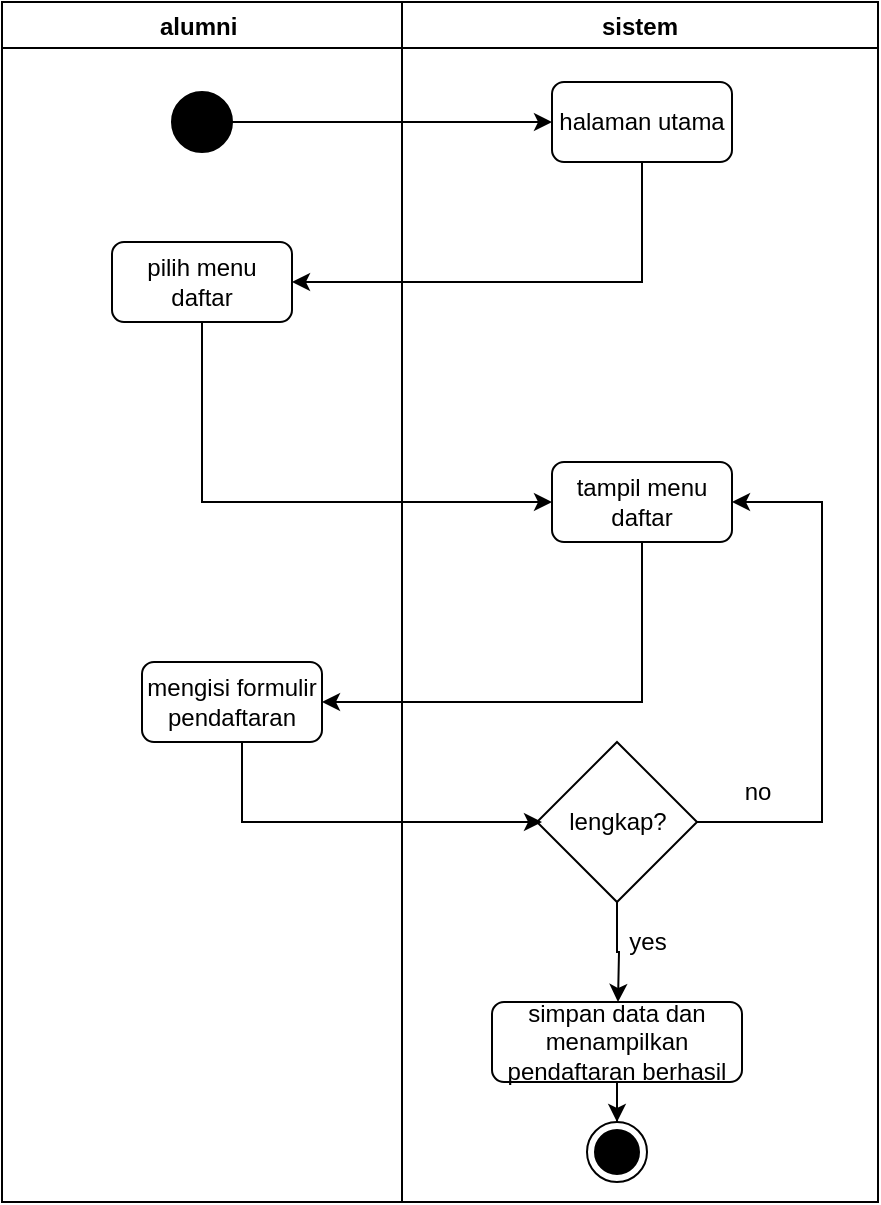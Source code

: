 <mxfile version="20.0.4" type="github">
  <diagram id="IU8xrknCbxoS3MElJnr0" name="Page-1">
    <mxGraphModel dx="828" dy="-317" grid="0" gridSize="10" guides="1" tooltips="1" connect="1" arrows="1" fold="1" page="0" pageScale="1" pageWidth="850" pageHeight="1100" math="0" shadow="0">
      <root>
        <mxCell id="0" />
        <mxCell id="1" parent="0" />
        <mxCell id="b5KehOeUu0yEov2A90qx-10" value="alumni " style="swimlane;" parent="1" vertex="1">
          <mxGeometry x="230" y="1000" width="200" height="600" as="geometry" />
        </mxCell>
        <mxCell id="b5KehOeUu0yEov2A90qx-11" value="" style="ellipse;whiteSpace=wrap;html=1;aspect=fixed;fillColor=#000000;" parent="b5KehOeUu0yEov2A90qx-10" vertex="1">
          <mxGeometry x="85" y="45" width="30" height="30" as="geometry" />
        </mxCell>
        <mxCell id="b5KehOeUu0yEov2A90qx-12" value="pilih menu daftar" style="rounded=1;whiteSpace=wrap;html=1;fillColor=#FFFFFF;" parent="b5KehOeUu0yEov2A90qx-10" vertex="1">
          <mxGeometry x="55" y="120" width="90" height="40" as="geometry" />
        </mxCell>
        <mxCell id="b5KehOeUu0yEov2A90qx-13" value="mengisi formulir pendaftaran" style="rounded=1;whiteSpace=wrap;html=1;fillColor=#FFFFFF;" parent="b5KehOeUu0yEov2A90qx-10" vertex="1">
          <mxGeometry x="70" y="330" width="90" height="40" as="geometry" />
        </mxCell>
        <mxCell id="b5KehOeUu0yEov2A90qx-14" value="sistem" style="swimlane;" parent="1" vertex="1">
          <mxGeometry x="430" y="1000" width="238" height="600" as="geometry" />
        </mxCell>
        <mxCell id="b5KehOeUu0yEov2A90qx-15" value="halaman utama" style="rounded=1;whiteSpace=wrap;html=1;fillColor=#FFFFFF;" parent="b5KehOeUu0yEov2A90qx-14" vertex="1">
          <mxGeometry x="75" y="40" width="90" height="40" as="geometry" />
        </mxCell>
        <mxCell id="b5KehOeUu0yEov2A90qx-16" value="tampil menu daftar" style="rounded=1;whiteSpace=wrap;html=1;fillColor=#FFFFFF;" parent="b5KehOeUu0yEov2A90qx-14" vertex="1">
          <mxGeometry x="75" y="230" width="90" height="40" as="geometry" />
        </mxCell>
        <mxCell id="b5KehOeUu0yEov2A90qx-17" value="" style="edgeStyle=orthogonalEdgeStyle;rounded=0;orthogonalLoop=1;jettySize=auto;html=1;" parent="b5KehOeUu0yEov2A90qx-14" source="b5KehOeUu0yEov2A90qx-18" target="b5KehOeUu0yEov2A90qx-19" edge="1">
          <mxGeometry relative="1" as="geometry" />
        </mxCell>
        <mxCell id="b5KehOeUu0yEov2A90qx-18" value="simpan data dan menampilkan pendaftaran berhasil" style="rounded=1;whiteSpace=wrap;html=1;fillColor=#FFFFFF;" parent="b5KehOeUu0yEov2A90qx-14" vertex="1">
          <mxGeometry x="45" y="500" width="125" height="40" as="geometry" />
        </mxCell>
        <mxCell id="b5KehOeUu0yEov2A90qx-19" value="" style="ellipse;html=1;shape=endState;fillColor=#000000;strokeColor=#000000;" parent="b5KehOeUu0yEov2A90qx-14" vertex="1">
          <mxGeometry x="92.5" y="560" width="30" height="30" as="geometry" />
        </mxCell>
        <mxCell id="b5KehOeUu0yEov2A90qx-20" value="" style="edgeStyle=orthogonalEdgeStyle;rounded=0;orthogonalLoop=1;jettySize=auto;html=1;entryX=1;entryY=0.5;entryDx=0;entryDy=0;" parent="b5KehOeUu0yEov2A90qx-14" source="b5KehOeUu0yEov2A90qx-22" target="b5KehOeUu0yEov2A90qx-16" edge="1">
          <mxGeometry relative="1" as="geometry">
            <mxPoint x="217.5" y="410" as="targetPoint" />
            <Array as="points">
              <mxPoint x="210" y="410" />
              <mxPoint x="210" y="250" />
            </Array>
          </mxGeometry>
        </mxCell>
        <mxCell id="b5KehOeUu0yEov2A90qx-21" value="" style="edgeStyle=orthogonalEdgeStyle;rounded=0;orthogonalLoop=1;jettySize=auto;html=1;" parent="b5KehOeUu0yEov2A90qx-14" source="b5KehOeUu0yEov2A90qx-22" edge="1">
          <mxGeometry relative="1" as="geometry">
            <mxPoint x="108" y="500" as="targetPoint" />
          </mxGeometry>
        </mxCell>
        <mxCell id="b5KehOeUu0yEov2A90qx-22" value="lengkap?" style="rhombus;whiteSpace=wrap;html=1;" parent="b5KehOeUu0yEov2A90qx-14" vertex="1">
          <mxGeometry x="67.5" y="370" width="80" height="80" as="geometry" />
        </mxCell>
        <mxCell id="b5KehOeUu0yEov2A90qx-23" style="edgeStyle=orthogonalEdgeStyle;rounded=0;orthogonalLoop=1;jettySize=auto;html=1;exitX=0.5;exitY=1;exitDx=0;exitDy=0;" parent="b5KehOeUu0yEov2A90qx-14" source="b5KehOeUu0yEov2A90qx-18" target="b5KehOeUu0yEov2A90qx-18" edge="1">
          <mxGeometry relative="1" as="geometry" />
        </mxCell>
        <mxCell id="b5KehOeUu0yEov2A90qx-24" value="yes" style="text;html=1;strokeColor=none;fillColor=none;align=center;verticalAlign=middle;whiteSpace=wrap;rounded=0;" parent="b5KehOeUu0yEov2A90qx-14" vertex="1">
          <mxGeometry x="92.5" y="455" width="60" height="30" as="geometry" />
        </mxCell>
        <mxCell id="b5KehOeUu0yEov2A90qx-25" value="no" style="text;html=1;strokeColor=none;fillColor=none;align=center;verticalAlign=middle;whiteSpace=wrap;rounded=0;" parent="b5KehOeUu0yEov2A90qx-14" vertex="1">
          <mxGeometry x="147.5" y="380" width="60" height="30" as="geometry" />
        </mxCell>
        <mxCell id="b5KehOeUu0yEov2A90qx-26" value="" style="edgeStyle=orthogonalEdgeStyle;rounded=0;orthogonalLoop=1;jettySize=auto;html=1;entryX=0;entryY=0.5;entryDx=0;entryDy=0;" parent="1" source="b5KehOeUu0yEov2A90qx-11" target="b5KehOeUu0yEov2A90qx-15" edge="1">
          <mxGeometry relative="1" as="geometry">
            <mxPoint x="380" y="1055" as="targetPoint" />
            <Array as="points">
              <mxPoint x="390" y="1060" />
              <mxPoint x="390" y="1060" />
            </Array>
          </mxGeometry>
        </mxCell>
        <mxCell id="b5KehOeUu0yEov2A90qx-27" value="" style="edgeStyle=orthogonalEdgeStyle;rounded=0;orthogonalLoop=1;jettySize=auto;html=1;entryX=1;entryY=0.5;entryDx=0;entryDy=0;" parent="1" source="b5KehOeUu0yEov2A90qx-15" target="b5KehOeUu0yEov2A90qx-12" edge="1">
          <mxGeometry relative="1" as="geometry">
            <mxPoint x="550" y="1140" as="targetPoint" />
            <Array as="points">
              <mxPoint x="550" y="1140" />
            </Array>
          </mxGeometry>
        </mxCell>
        <mxCell id="b5KehOeUu0yEov2A90qx-28" value="" style="edgeStyle=orthogonalEdgeStyle;rounded=0;orthogonalLoop=1;jettySize=auto;html=1;entryX=0;entryY=0.5;entryDx=0;entryDy=0;" parent="1" source="b5KehOeUu0yEov2A90qx-12" target="b5KehOeUu0yEov2A90qx-16" edge="1">
          <mxGeometry relative="1" as="geometry">
            <Array as="points">
              <mxPoint x="330" y="1250" />
            </Array>
          </mxGeometry>
        </mxCell>
        <mxCell id="b5KehOeUu0yEov2A90qx-29" value="" style="edgeStyle=orthogonalEdgeStyle;rounded=0;orthogonalLoop=1;jettySize=auto;html=1;entryX=1;entryY=0.5;entryDx=0;entryDy=0;" parent="1" source="b5KehOeUu0yEov2A90qx-16" target="b5KehOeUu0yEov2A90qx-13" edge="1">
          <mxGeometry relative="1" as="geometry">
            <mxPoint x="550" y="1340" as="targetPoint" />
            <Array as="points">
              <mxPoint x="550" y="1350" />
            </Array>
          </mxGeometry>
        </mxCell>
        <mxCell id="b5KehOeUu0yEov2A90qx-30" value="" style="edgeStyle=orthogonalEdgeStyle;rounded=0;orthogonalLoop=1;jettySize=auto;html=1;" parent="1" source="b5KehOeUu0yEov2A90qx-13" edge="1">
          <mxGeometry relative="1" as="geometry">
            <mxPoint x="500" y="1410" as="targetPoint" />
            <Array as="points">
              <mxPoint x="350" y="1410" />
            </Array>
          </mxGeometry>
        </mxCell>
      </root>
    </mxGraphModel>
  </diagram>
</mxfile>
